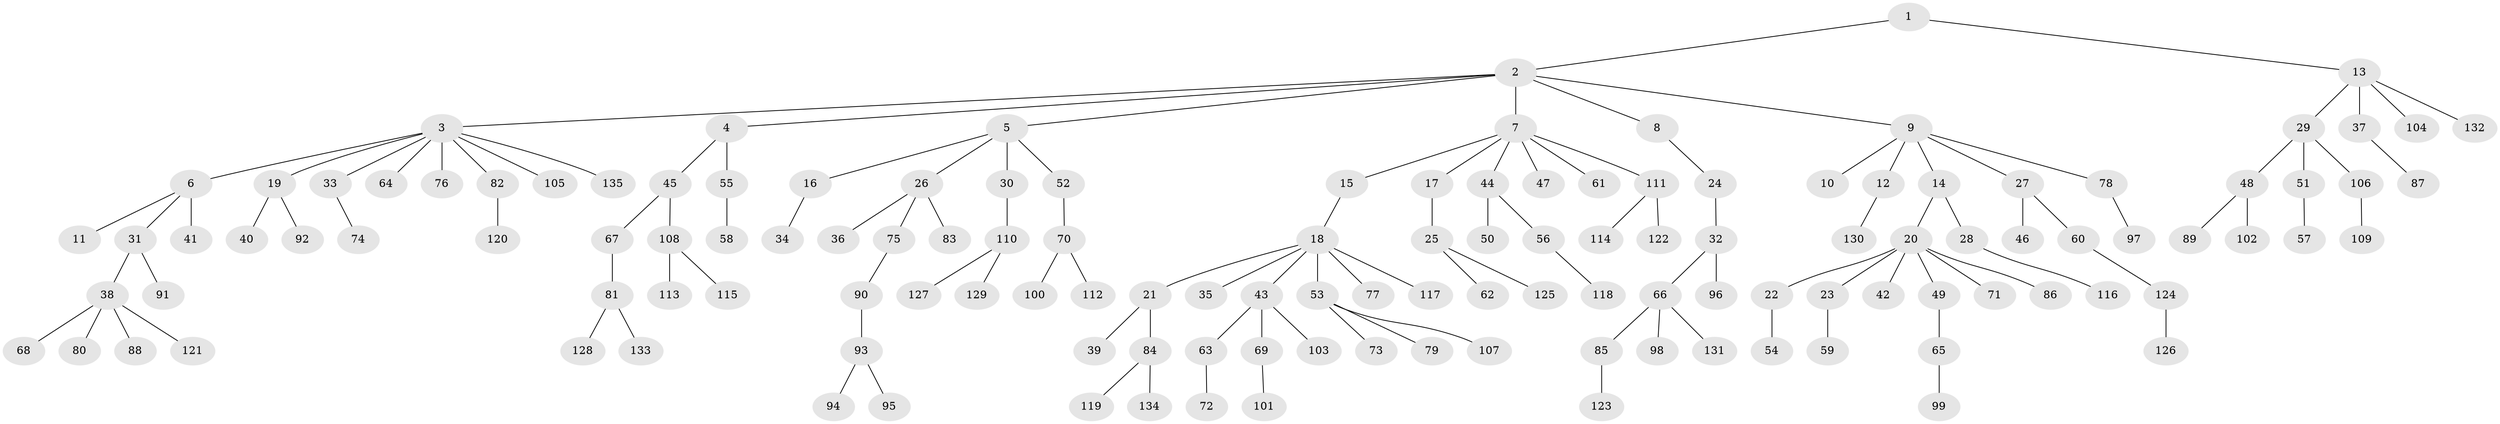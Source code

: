 // coarse degree distribution, {7: 0.04411764705882353, 3: 0.08823529411764706, 2: 0.22058823529411764, 1: 0.5588235294117647, 4: 0.058823529411764705, 5: 0.014705882352941176, 6: 0.014705882352941176}
// Generated by graph-tools (version 1.1) at 2025/37/03/04/25 23:37:21]
// undirected, 135 vertices, 134 edges
graph export_dot {
  node [color=gray90,style=filled];
  1;
  2;
  3;
  4;
  5;
  6;
  7;
  8;
  9;
  10;
  11;
  12;
  13;
  14;
  15;
  16;
  17;
  18;
  19;
  20;
  21;
  22;
  23;
  24;
  25;
  26;
  27;
  28;
  29;
  30;
  31;
  32;
  33;
  34;
  35;
  36;
  37;
  38;
  39;
  40;
  41;
  42;
  43;
  44;
  45;
  46;
  47;
  48;
  49;
  50;
  51;
  52;
  53;
  54;
  55;
  56;
  57;
  58;
  59;
  60;
  61;
  62;
  63;
  64;
  65;
  66;
  67;
  68;
  69;
  70;
  71;
  72;
  73;
  74;
  75;
  76;
  77;
  78;
  79;
  80;
  81;
  82;
  83;
  84;
  85;
  86;
  87;
  88;
  89;
  90;
  91;
  92;
  93;
  94;
  95;
  96;
  97;
  98;
  99;
  100;
  101;
  102;
  103;
  104;
  105;
  106;
  107;
  108;
  109;
  110;
  111;
  112;
  113;
  114;
  115;
  116;
  117;
  118;
  119;
  120;
  121;
  122;
  123;
  124;
  125;
  126;
  127;
  128;
  129;
  130;
  131;
  132;
  133;
  134;
  135;
  1 -- 2;
  1 -- 13;
  2 -- 3;
  2 -- 4;
  2 -- 5;
  2 -- 7;
  2 -- 8;
  2 -- 9;
  3 -- 6;
  3 -- 19;
  3 -- 33;
  3 -- 64;
  3 -- 76;
  3 -- 82;
  3 -- 105;
  3 -- 135;
  4 -- 45;
  4 -- 55;
  5 -- 16;
  5 -- 26;
  5 -- 30;
  5 -- 52;
  6 -- 11;
  6 -- 31;
  6 -- 41;
  7 -- 15;
  7 -- 17;
  7 -- 44;
  7 -- 47;
  7 -- 61;
  7 -- 111;
  8 -- 24;
  9 -- 10;
  9 -- 12;
  9 -- 14;
  9 -- 27;
  9 -- 78;
  12 -- 130;
  13 -- 29;
  13 -- 37;
  13 -- 104;
  13 -- 132;
  14 -- 20;
  14 -- 28;
  15 -- 18;
  16 -- 34;
  17 -- 25;
  18 -- 21;
  18 -- 35;
  18 -- 43;
  18 -- 53;
  18 -- 77;
  18 -- 117;
  19 -- 40;
  19 -- 92;
  20 -- 22;
  20 -- 23;
  20 -- 42;
  20 -- 49;
  20 -- 71;
  20 -- 86;
  21 -- 39;
  21 -- 84;
  22 -- 54;
  23 -- 59;
  24 -- 32;
  25 -- 62;
  25 -- 125;
  26 -- 36;
  26 -- 75;
  26 -- 83;
  27 -- 46;
  27 -- 60;
  28 -- 116;
  29 -- 48;
  29 -- 51;
  29 -- 106;
  30 -- 110;
  31 -- 38;
  31 -- 91;
  32 -- 66;
  32 -- 96;
  33 -- 74;
  37 -- 87;
  38 -- 68;
  38 -- 80;
  38 -- 88;
  38 -- 121;
  43 -- 63;
  43 -- 69;
  43 -- 103;
  44 -- 50;
  44 -- 56;
  45 -- 67;
  45 -- 108;
  48 -- 89;
  48 -- 102;
  49 -- 65;
  51 -- 57;
  52 -- 70;
  53 -- 73;
  53 -- 79;
  53 -- 107;
  55 -- 58;
  56 -- 118;
  60 -- 124;
  63 -- 72;
  65 -- 99;
  66 -- 85;
  66 -- 98;
  66 -- 131;
  67 -- 81;
  69 -- 101;
  70 -- 100;
  70 -- 112;
  75 -- 90;
  78 -- 97;
  81 -- 128;
  81 -- 133;
  82 -- 120;
  84 -- 119;
  84 -- 134;
  85 -- 123;
  90 -- 93;
  93 -- 94;
  93 -- 95;
  106 -- 109;
  108 -- 113;
  108 -- 115;
  110 -- 127;
  110 -- 129;
  111 -- 114;
  111 -- 122;
  124 -- 126;
}
